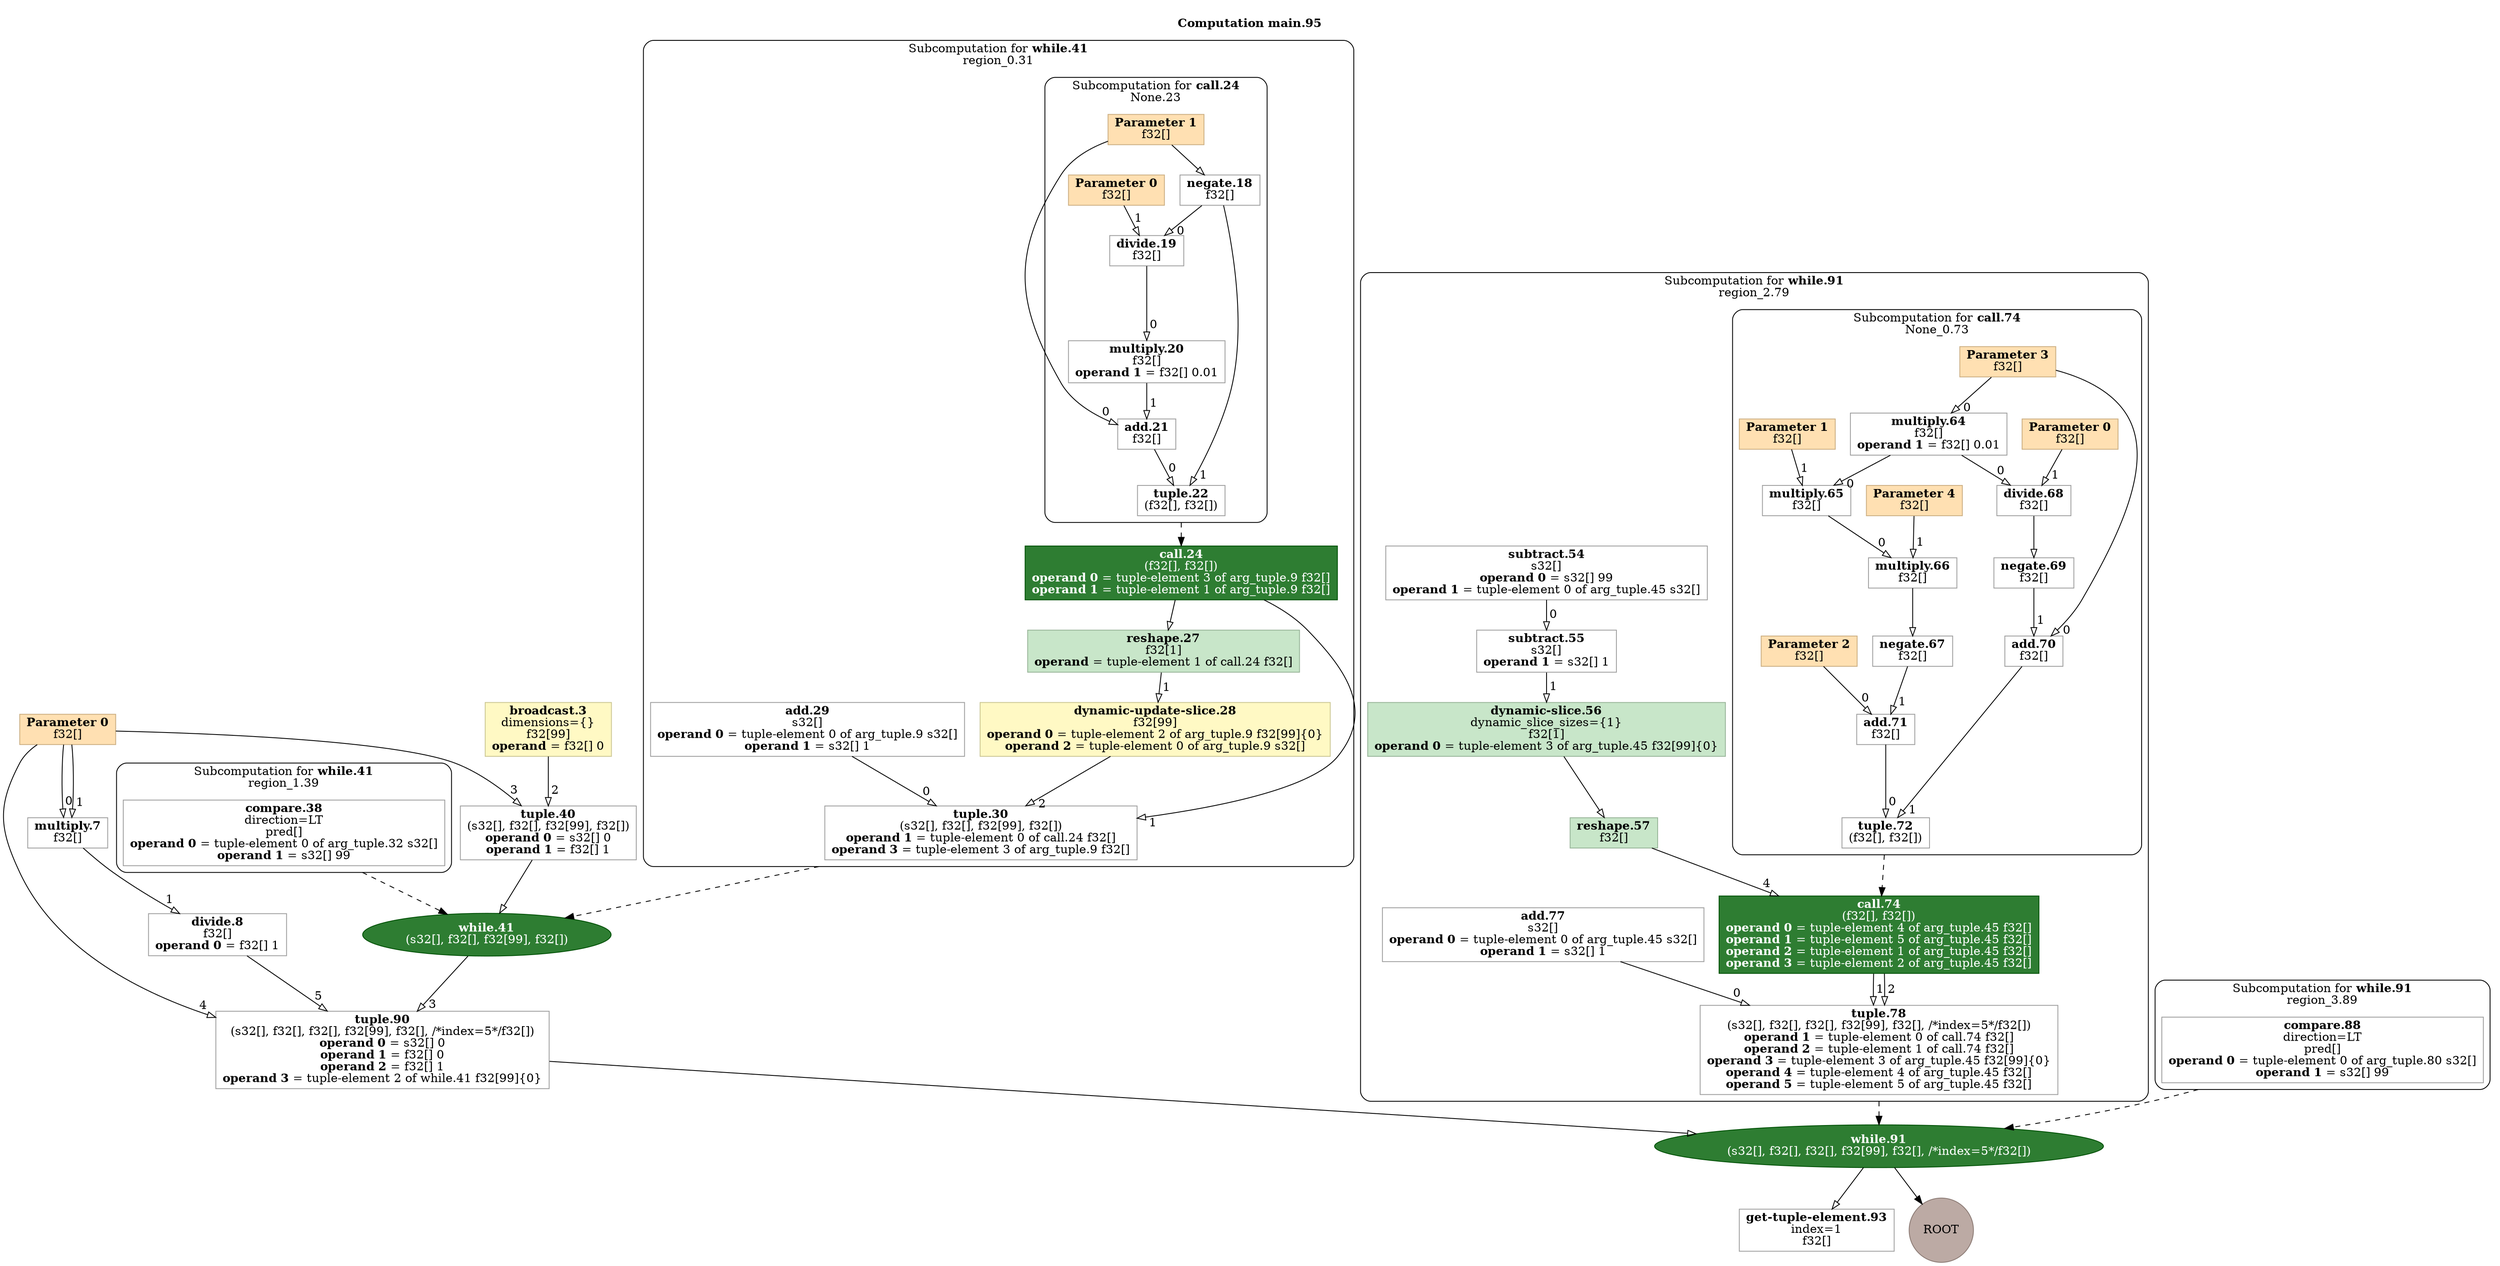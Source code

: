 digraph G {
rankdir = TB;
compound = true;
label = <<b><br/>Computation main.95</b>>;
labelloc = t;
// Disable the tooltip.  Interestingly, "" doesn't work!
tooltip = " ";
// DOT graphs accept a stylesheet as a URI.  So naturally, an inline
// stylesheet is a data URI!
stylesheet=<
  data:text/css,
  @import url(https://fonts.googleapis.com/css?family=Roboto:400,700);
  svg text {
    font-family: 'Roboto';
    font-size: 12px;
  }

    %23node43:hover ~ %23edge53 text { fill: %231976d2; }
  %23node43:hover ~ %23edge53 path { stroke: %231976d2; stroke-width: .2em; }
  %23node43:hover ~ %23edge53 polygon { fill: %231976d2; stroke: %231976d2; stroke-width: .2em; }

  %23node45:hover ~ %23edge53 text { fill: %23d32f2f; }
  %23node45:hover ~ %23edge53 path { stroke: %23d32f2f; stroke-width: .2em; }
  %23node45:hover ~ %23edge53 polygon { fill: %23d32f2f; stroke: %23d32f2f; stroke-width: .2em; }

  %23node43:hover ~ %23edge52 text { fill: %231976d2; }
  %23node43:hover ~ %23edge52 path { stroke: %231976d2; stroke-width: .2em; }
  %23node43:hover ~ %23edge52 polygon { fill: %231976d2; stroke: %231976d2; stroke-width: .2em; }

  %23node44:hover ~ %23edge52 text { fill: %23d32f2f; }
  %23node44:hover ~ %23edge52 path { stroke: %23d32f2f; stroke-width: .2em; }
  %23node44:hover ~ %23edge52 polygon { fill: %23d32f2f; stroke: %23d32f2f; stroke-width: .2em; }

  %23node42:hover ~ %23edge50 text { fill: %231976d2; }
  %23node42:hover ~ %23edge50 path { stroke: %231976d2; stroke-width: .2em; }
  %23node42:hover ~ %23edge50 polygon { fill: %231976d2; stroke: %231976d2; stroke-width: .2em; }

  %23node43:hover ~ %23edge50 text { fill: %23d32f2f; }
  %23node43:hover ~ %23edge50 path { stroke: %23d32f2f; stroke-width: .2em; }
  %23node43:hover ~ %23edge50 polygon { fill: %23d32f2f; stroke: %23d32f2f; stroke-width: .2em; }

  %23node40:hover ~ %23edge47 text { fill: %231976d2; }
  %23node40:hover ~ %23edge47 path { stroke: %231976d2; stroke-width: .2em; }
  %23node40:hover ~ %23edge47 polygon { fill: %231976d2; stroke: %231976d2; stroke-width: .2em; }

  %23node41:hover ~ %23edge47 text { fill: %23d32f2f; }
  %23node41:hover ~ %23edge47 path { stroke: %23d32f2f; stroke-width: .2em; }
  %23node41:hover ~ %23edge47 polygon { fill: %23d32f2f; stroke: %23d32f2f; stroke-width: .2em; }

  %23node24:hover ~ %23edge46 text { fill: %231976d2; }
  %23node24:hover ~ %23edge46 path { stroke: %231976d2; stroke-width: .2em; }
  %23node24:hover ~ %23edge46 polygon { fill: %231976d2; stroke: %231976d2; stroke-width: .2em; }

  %23node39:hover ~ %23edge46 text { fill: %23d32f2f; }
  %23node39:hover ~ %23edge46 path { stroke: %23d32f2f; stroke-width: .2em; }
  %23node39:hover ~ %23edge46 polygon { fill: %23d32f2f; stroke: %23d32f2f; stroke-width: .2em; }

  %23node27:hover ~ %23edge42 text { fill: %231976d2; }
  %23node27:hover ~ %23edge42 path { stroke: %231976d2; stroke-width: .2em; }
  %23node27:hover ~ %23edge42 polygon { fill: %231976d2; stroke: %231976d2; stroke-width: .2em; }

  %23node37:hover ~ %23edge42 text { fill: %23d32f2f; }
  %23node37:hover ~ %23edge42 path { stroke: %23d32f2f; stroke-width: .2em; }
  %23node37:hover ~ %23edge42 polygon { fill: %23d32f2f; stroke: %23d32f2f; stroke-width: .2em; }

  %23node35:hover ~ %23edge41 text { fill: %231976d2; }
  %23node35:hover ~ %23edge41 path { stroke: %231976d2; stroke-width: .2em; }
  %23node35:hover ~ %23edge41 polygon { fill: %231976d2; stroke: %231976d2; stroke-width: .2em; }

  %23node36:hover ~ %23edge41 text { fill: %23d32f2f; }
  %23node36:hover ~ %23edge41 path { stroke: %23d32f2f; stroke-width: .2em; }
  %23node36:hover ~ %23edge41 polygon { fill: %23d32f2f; stroke: %23d32f2f; stroke-width: .2em; }

  %23node34:hover ~ %23edge39 text { fill: %231976d2; }
  %23node34:hover ~ %23edge39 path { stroke: %231976d2; stroke-width: .2em; }
  %23node34:hover ~ %23edge39 polygon { fill: %231976d2; stroke: %231976d2; stroke-width: .2em; }

  %23node35:hover ~ %23edge39 text { fill: %23d32f2f; }
  %23node35:hover ~ %23edge39 path { stroke: %23d32f2f; stroke-width: .2em; }
  %23node35:hover ~ %23edge39 polygon { fill: %23d32f2f; stroke: %23d32f2f; stroke-width: .2em; }

  %23node25:hover ~ %23edge38 text { fill: %231976d2; }
  %23node25:hover ~ %23edge38 path { stroke: %231976d2; stroke-width: .2em; }
  %23node25:hover ~ %23edge38 polygon { fill: %231976d2; stroke: %231976d2; stroke-width: .2em; }

  %23node34:hover ~ %23edge38 text { fill: %23d32f2f; }
  %23node34:hover ~ %23edge38 path { stroke: %23d32f2f; stroke-width: .2em; }
  %23node34:hover ~ %23edge38 polygon { fill: %23d32f2f; stroke: %23d32f2f; stroke-width: .2em; }

  %23node30:hover ~ %23edge37 text { fill: %231976d2; }
  %23node30:hover ~ %23edge37 path { stroke: %231976d2; stroke-width: .2em; }
  %23node30:hover ~ %23edge37 polygon { fill: %231976d2; stroke: %231976d2; stroke-width: .2em; }

  %23node34:hover ~ %23edge37 text { fill: %23d32f2f; }
  %23node34:hover ~ %23edge37 path { stroke: %23d32f2f; stroke-width: .2em; }
  %23node34:hover ~ %23edge37 polygon { fill: %23d32f2f; stroke: %23d32f2f; stroke-width: .2em; }

  %23node31:hover ~ %23edge34 text { fill: %231976d2; }
  %23node31:hover ~ %23edge34 path { stroke: %231976d2; stroke-width: .2em; }
  %23node31:hover ~ %23edge34 polygon { fill: %231976d2; stroke: %231976d2; stroke-width: .2em; }

  %23node32:hover ~ %23edge34 text { fill: %23d32f2f; }
  %23node32:hover ~ %23edge34 path { stroke: %23d32f2f; stroke-width: .2em; }
  %23node32:hover ~ %23edge34 polygon { fill: %23d32f2f; stroke: %23d32f2f; stroke-width: .2em; }

  %23node26:hover ~ %23edge33 text { fill: %231976d2; }
  %23node26:hover ~ %23edge33 path { stroke: %231976d2; stroke-width: .2em; }
  %23node26:hover ~ %23edge33 polygon { fill: %231976d2; stroke: %231976d2; stroke-width: .2em; }

  %23node31:hover ~ %23edge33 text { fill: %23d32f2f; }
  %23node31:hover ~ %23edge33 path { stroke: %23d32f2f; stroke-width: .2em; }
  %23node31:hover ~ %23edge33 polygon { fill: %23d32f2f; stroke: %23d32f2f; stroke-width: .2em; }

  %23node30:hover ~ %23edge32 text { fill: %231976d2; }
  %23node30:hover ~ %23edge32 path { stroke: %231976d2; stroke-width: .2em; }
  %23node30:hover ~ %23edge32 polygon { fill: %231976d2; stroke: %231976d2; stroke-width: .2em; }

  %23node31:hover ~ %23edge32 text { fill: %23d32f2f; }
  %23node31:hover ~ %23edge32 path { stroke: %23d32f2f; stroke-width: .2em; }
  %23node31:hover ~ %23edge32 polygon { fill: %23d32f2f; stroke: %23d32f2f; stroke-width: .2em; }

  %23node36:hover ~ %23edge45 text { fill: %231976d2; }
  %23node36:hover ~ %23edge45 path { stroke: %231976d2; stroke-width: .2em; }
  %23node36:hover ~ %23edge45 polygon { fill: %231976d2; stroke: %231976d2; stroke-width: .2em; }

  %23node38:hover ~ %23edge45 text { fill: %23d32f2f; }
  %23node38:hover ~ %23edge45 path { stroke: %23d32f2f; stroke-width: .2em; }
  %23node38:hover ~ %23edge45 polygon { fill: %23d32f2f; stroke: %23d32f2f; stroke-width: .2em; }

  %23node37:hover ~ %23edge44 text { fill: %231976d2; }
  %23node37:hover ~ %23edge44 path { stroke: %231976d2; stroke-width: .2em; }
  %23node37:hover ~ %23edge44 polygon { fill: %231976d2; stroke: %231976d2; stroke-width: .2em; }

  %23node38:hover ~ %23edge44 text { fill: %23d32f2f; }
  %23node38:hover ~ %23edge44 path { stroke: %23d32f2f; stroke-width: .2em; }
  %23node38:hover ~ %23edge44 polygon { fill: %23d32f2f; stroke: %23d32f2f; stroke-width: .2em; }

  %23node28:hover ~ %23edge31 text { fill: %231976d2; }
  %23node28:hover ~ %23edge31 path { stroke: %231976d2; stroke-width: .2em; }
  %23node28:hover ~ %23edge31 polygon { fill: %231976d2; stroke: %231976d2; stroke-width: .2em; }

  %23node30:hover ~ %23edge31 text { fill: %23d32f2f; }
  %23node30:hover ~ %23edge31 path { stroke: %23d32f2f; stroke-width: .2em; }
  %23node30:hover ~ %23edge31 polygon { fill: %23d32f2f; stroke: %23d32f2f; stroke-width: .2em; }

  %23node38:hover ~ %23edge30 text { fill: %231976d2; }
  %23node38:hover ~ %23edge30 path { stroke: %231976d2; stroke-width: .2em; }
  %23node38:hover ~ %23edge30 polygon { fill: %231976d2; stroke: %231976d2; stroke-width: .2em; }

  %23node39:hover ~ %23edge30 text { fill: %23d32f2f; }
  %23node39:hover ~ %23edge30 path { stroke: %23d32f2f; stroke-width: .2em; }
  %23node39:hover ~ %23edge30 polygon { fill: %23d32f2f; stroke: %23d32f2f; stroke-width: .2em; }

  %23node10:hover ~ %23edge13 text { fill: %231976d2; }
  %23node10:hover ~ %23edge13 path { stroke: %231976d2; stroke-width: .2em; }
  %23node10:hover ~ %23edge13 polygon { fill: %231976d2; stroke: %231976d2; stroke-width: .2em; }

  %23node11:hover ~ %23edge13 text { fill: %23d32f2f; }
  %23node11:hover ~ %23edge13 path { stroke: %23d32f2f; stroke-width: .2em; }
  %23node11:hover ~ %23edge13 polygon { fill: %23d32f2f; stroke: %23d32f2f; stroke-width: .2em; }

  %23node7:hover ~ %23edge12 text { fill: %231976d2; }
  %23node7:hover ~ %23edge12 path { stroke: %231976d2; stroke-width: .2em; }
  %23node7:hover ~ %23edge12 polygon { fill: %231976d2; stroke: %231976d2; stroke-width: .2em; }

  %23node11:hover ~ %23edge12 text { fill: %23d32f2f; }
  %23node11:hover ~ %23edge12 path { stroke: %23d32f2f; stroke-width: .2em; }
  %23node11:hover ~ %23edge12 polygon { fill: %23d32f2f; stroke: %23d32f2f; stroke-width: .2em; }

  %23node33:hover ~ %23edge43 text { fill: %231976d2; }
  %23node33:hover ~ %23edge43 path { stroke: %231976d2; stroke-width: .2em; }
  %23node33:hover ~ %23edge43 polygon { fill: %231976d2; stroke: %231976d2; stroke-width: .2em; }

  %23node37:hover ~ %23edge43 text { fill: %23d32f2f; }
  %23node37:hover ~ %23edge43 path { stroke: %23d32f2f; stroke-width: .2em; }
  %23node37:hover ~ %23edge43 polygon { fill: %23d32f2f; stroke: %23d32f2f; stroke-width: .2em; }

  %23node8:hover ~ %23edge15 text { fill: %231976d2; }
  %23node8:hover ~ %23edge15 path { stroke: %231976d2; stroke-width: .2em; }
  %23node8:hover ~ %23edge15 polygon { fill: %231976d2; stroke: %231976d2; stroke-width: .2em; }

  %23node12:hover ~ %23edge15 text { fill: %23d32f2f; }
  %23node12:hover ~ %23edge15 path { stroke: %23d32f2f; stroke-width: .2em; }
  %23node12:hover ~ %23edge15 polygon { fill: %23d32f2f; stroke: %23d32f2f; stroke-width: .2em; }

  %23node8:hover ~ %23edge9 text { fill: %231976d2; }
  %23node8:hover ~ %23edge9 path { stroke: %231976d2; stroke-width: .2em; }
  %23node8:hover ~ %23edge9 polygon { fill: %231976d2; stroke: %231976d2; stroke-width: .2em; }

  %23node9:hover ~ %23edge9 text { fill: %23d32f2f; }
  %23node9:hover ~ %23edge9 path { stroke: %23d32f2f; stroke-width: .2em; }
  %23node9:hover ~ %23edge9 polygon { fill: %23d32f2f; stroke: %23d32f2f; stroke-width: .2em; }

  %23node11:hover ~ %23edge14 text { fill: %231976d2; }
  %23node11:hover ~ %23edge14 path { stroke: %231976d2; stroke-width: .2em; }
  %23node11:hover ~ %23edge14 polygon { fill: %231976d2; stroke: %231976d2; stroke-width: .2em; }

  %23node12:hover ~ %23edge14 text { fill: %23d32f2f; }
  %23node12:hover ~ %23edge14 path { stroke: %23d32f2f; stroke-width: .2em; }
  %23node12:hover ~ %23edge14 polygon { fill: %23d32f2f; stroke: %23d32f2f; stroke-width: .2em; }

  %23node5:hover ~ %23edge22 text { fill: %231976d2; }
  %23node5:hover ~ %23edge22 path { stroke: %231976d2; stroke-width: .2em; }
  %23node5:hover ~ %23edge22 polygon { fill: %231976d2; stroke: %231976d2; stroke-width: .2em; }

  %23node19:hover ~ %23edge22 text { fill: %23d32f2f; }
  %23node19:hover ~ %23edge22 path { stroke: %23d32f2f; stroke-width: .2em; }
  %23node19:hover ~ %23edge22 polygon { fill: %23d32f2f; stroke: %23d32f2f; stroke-width: .2em; }

  %23node6:hover ~ %23edge10 text { fill: %231976d2; }
  %23node6:hover ~ %23edge10 path { stroke: %231976d2; stroke-width: .2em; }
  %23node6:hover ~ %23edge10 polygon { fill: %231976d2; stroke: %231976d2; stroke-width: .2em; }

  %23node9:hover ~ %23edge10 text { fill: %23d32f2f; }
  %23node9:hover ~ %23edge10 path { stroke: %23d32f2f; stroke-width: .2em; }
  %23node9:hover ~ %23edge10 polygon { fill: %23d32f2f; stroke: %23d32f2f; stroke-width: .2em; }

  %23node29:hover ~ %23edge35 text { fill: %231976d2; }
  %23node29:hover ~ %23edge35 path { stroke: %231976d2; stroke-width: .2em; }
  %23node29:hover ~ %23edge35 polygon { fill: %231976d2; stroke: %231976d2; stroke-width: .2em; }

  %23node32:hover ~ %23edge35 text { fill: %23d32f2f; }
  %23node32:hover ~ %23edge35 path { stroke: %23d32f2f; stroke-width: .2em; }
  %23node32:hover ~ %23edge35 polygon { fill: %23d32f2f; stroke: %23d32f2f; stroke-width: .2em; }

  %23node12:hover ~ %23edge7 text { fill: %231976d2; }
  %23node12:hover ~ %23edge7 path { stroke: %231976d2; stroke-width: .2em; }
  %23node12:hover ~ %23edge7 polygon { fill: %231976d2; stroke: %231976d2; stroke-width: .2em; }

  %23node13:hover ~ %23edge7 text { fill: %23d32f2f; }
  %23node13:hover ~ %23edge7 path { stroke: %23d32f2f; stroke-width: .2em; }
  %23node13:hover ~ %23edge7 polygon { fill: %23d32f2f; stroke: %23d32f2f; stroke-width: .2em; }

  %23node21:hover ~ %23edge27 text { fill: %231976d2; }
  %23node21:hover ~ %23edge27 path { stroke: %231976d2; stroke-width: .2em; }
  %23node21:hover ~ %23edge27 polygon { fill: %231976d2; stroke: %231976d2; stroke-width: .2em; }

  %23node22:hover ~ %23edge27 text { fill: %23d32f2f; }
  %23node22:hover ~ %23edge27 path { stroke: %23d32f2f; stroke-width: .2em; }
  %23node22:hover ~ %23edge27 polygon { fill: %23d32f2f; stroke: %23d32f2f; stroke-width: .2em; }

  %23node17:hover ~ %23edge6 text { fill: %231976d2; }
  %23node17:hover ~ %23edge6 path { stroke: %231976d2; stroke-width: .2em; }
  %23node17:hover ~ %23edge6 polygon { fill: %231976d2; stroke: %231976d2; stroke-width: .2em; }

  %23node19:hover ~ %23edge6 text { fill: %23d32f2f; }
  %23node19:hover ~ %23edge6 path { stroke: %23d32f2f; stroke-width: .2em; }
  %23node19:hover ~ %23edge6 polygon { fill: %23d32f2f; stroke: %23d32f2f; stroke-width: .2em; }

  %23node1:hover ~ %23edge5 text { fill: %231976d2; }
  %23node1:hover ~ %23edge5 path { stroke: %231976d2; stroke-width: .2em; }
  %23node1:hover ~ %23edge5 polygon { fill: %231976d2; stroke: %231976d2; stroke-width: .2em; }

  %23node5:hover ~ %23edge5 text { fill: %23d32f2f; }
  %23node5:hover ~ %23edge5 path { stroke: %23d32f2f; stroke-width: .2em; }
  %23node5:hover ~ %23edge5 polygon { fill: %23d32f2f; stroke: %23d32f2f; stroke-width: .2em; }

  %23node9:hover ~ %23edge11 text { fill: %231976d2; }
  %23node9:hover ~ %23edge11 path { stroke: %231976d2; stroke-width: .2em; }
  %23node9:hover ~ %23edge11 polygon { fill: %231976d2; stroke: %231976d2; stroke-width: .2em; }

  %23node10:hover ~ %23edge11 text { fill: %23d32f2f; }
  %23node10:hover ~ %23edge11 path { stroke: %23d32f2f; stroke-width: .2em; }
  %23node10:hover ~ %23edge11 polygon { fill: %23d32f2f; stroke: %23d32f2f; stroke-width: .2em; }

  %23node15:hover ~ %23edge20 text { fill: %231976d2; }
  %23node15:hover ~ %23edge20 path { stroke: %231976d2; stroke-width: .2em; }
  %23node15:hover ~ %23edge20 polygon { fill: %231976d2; stroke: %231976d2; stroke-width: .2em; }

  %23node17:hover ~ %23edge20 text { fill: %23d32f2f; }
  %23node17:hover ~ %23edge20 path { stroke: %23d32f2f; stroke-width: .2em; }
  %23node17:hover ~ %23edge20 polygon { fill: %23d32f2f; stroke: %23d32f2f; stroke-width: .2em; }

  %23node2:hover ~ %23edge4 text { fill: %231976d2; }
  %23node2:hover ~ %23edge4 path { stroke: %231976d2; stroke-width: .2em; }
  %23node2:hover ~ %23edge4 polygon { fill: %231976d2; stroke: %231976d2; stroke-width: .2em; }

  %23node5:hover ~ %23edge4 text { fill: %23d32f2f; }
  %23node5:hover ~ %23edge4 path { stroke: %23d32f2f; stroke-width: .2em; }
  %23node5:hover ~ %23edge4 polygon { fill: %23d32f2f; stroke: %23d32f2f; stroke-width: .2em; }

  %23node7:hover ~ %23edge8 text { fill: %231976d2; }
  %23node7:hover ~ %23edge8 path { stroke: %231976d2; stroke-width: .2em; }
  %23node7:hover ~ %23edge8 polygon { fill: %231976d2; stroke: %231976d2; stroke-width: .2em; }

  %23node8:hover ~ %23edge8 text { fill: %23d32f2f; }
  %23node8:hover ~ %23edge8 path { stroke: %23d32f2f; stroke-width: .2em; }
  %23node8:hover ~ %23edge8 polygon { fill: %23d32f2f; stroke: %23d32f2f; stroke-width: .2em; }

  %23node41:hover ~ %23edge26 text { fill: %231976d2; }
  %23node41:hover ~ %23edge26 path { stroke: %231976d2; stroke-width: .2em; }
  %23node41:hover ~ %23edge26 polygon { fill: %231976d2; stroke: %231976d2; stroke-width: .2em; }

  %23node43:hover ~ %23edge26 text { fill: %23d32f2f; }
  %23node43:hover ~ %23edge26 path { stroke: %23d32f2f; stroke-width: .2em; }
  %23node43:hover ~ %23edge26 polygon { fill: %23d32f2f; stroke: %23d32f2f; stroke-width: .2em; }

  %23node13:hover ~ %23edge16 text { fill: %231976d2; }
  %23node13:hover ~ %23edge16 path { stroke: %231976d2; stroke-width: .2em; }
  %23node13:hover ~ %23edge16 polygon { fill: %231976d2; stroke: %231976d2; stroke-width: .2em; }

  %23node14:hover ~ %23edge16 text { fill: %23d32f2f; }
  %23node14:hover ~ %23edge16 path { stroke: %23d32f2f; stroke-width: .2em; }
  %23node14:hover ~ %23edge16 polygon { fill: %23d32f2f; stroke: %23d32f2f; stroke-width: .2em; }

  %23node23:hover ~ %23edge29 text { fill: %231976d2; }
  %23node23:hover ~ %23edge29 path { stroke: %231976d2; stroke-width: .2em; }
  %23node23:hover ~ %23edge29 polygon { fill: %231976d2; stroke: %231976d2; stroke-width: .2em; }

  %23node24:hover ~ %23edge29 text { fill: %23d32f2f; }
  %23node24:hover ~ %23edge29 path { stroke: %23d32f2f; stroke-width: .2em; }
  %23node24:hover ~ %23edge29 polygon { fill: %23d32f2f; stroke: %23d32f2f; stroke-width: .2em; }

  %23node32:hover ~ %23edge36 text { fill: %231976d2; }
  %23node32:hover ~ %23edge36 path { stroke: %231976d2; stroke-width: .2em; }
  %23node32:hover ~ %23edge36 polygon { fill: %231976d2; stroke: %231976d2; stroke-width: .2em; }

  %23node33:hover ~ %23edge36 text { fill: %23d32f2f; }
  %23node33:hover ~ %23edge36 path { stroke: %23d32f2f; stroke-width: .2em; }
  %23node33:hover ~ %23edge36 polygon { fill: %23d32f2f; stroke: %23d32f2f; stroke-width: .2em; }

  %23node14:hover ~ %23edge17 text { fill: %231976d2; }
  %23node14:hover ~ %23edge17 path { stroke: %231976d2; stroke-width: .2em; }
  %23node14:hover ~ %23edge17 polygon { fill: %231976d2; stroke: %231976d2; stroke-width: .2em; }

  %23node15:hover ~ %23edge17 text { fill: %23d32f2f; }
  %23node15:hover ~ %23edge17 path { stroke: %23d32f2f; stroke-width: .2em; }
  %23node15:hover ~ %23edge17 polygon { fill: %23d32f2f; stroke: %23d32f2f; stroke-width: .2em; }

  %23node13:hover ~ %23edge19 text { fill: %231976d2; }
  %23node13:hover ~ %23edge19 path { stroke: %231976d2; stroke-width: .2em; }
  %23node13:hover ~ %23edge19 polygon { fill: %231976d2; stroke: %231976d2; stroke-width: .2em; }

  %23node17:hover ~ %23edge19 text { fill: %23d32f2f; }
  %23node17:hover ~ %23edge19 path { stroke: %23d32f2f; stroke-width: .2em; }
  %23node17:hover ~ %23edge19 polygon { fill: %23d32f2f; stroke: %23d32f2f; stroke-width: .2em; }

  %23node39:hover ~ %23edge49 text { fill: %231976d2; }
  %23node39:hover ~ %23edge49 path { stroke: %231976d2; stroke-width: .2em; }
  %23node39:hover ~ %23edge49 polygon { fill: %231976d2; stroke: %231976d2; stroke-width: .2em; }

  %23node41:hover ~ %23edge49 text { fill: %23d32f2f; }
  %23node41:hover ~ %23edge49 path { stroke: %23d32f2f; stroke-width: .2em; }
  %23node41:hover ~ %23edge49 polygon { fill: %23d32f2f; stroke: %23d32f2f; stroke-width: .2em; }

  %23node39:hover ~ %23edge48 text { fill: %231976d2; }
  %23node39:hover ~ %23edge48 path { stroke: %231976d2; stroke-width: .2em; }
  %23node39:hover ~ %23edge48 polygon { fill: %231976d2; stroke: %231976d2; stroke-width: .2em; }

  %23node41:hover ~ %23edge48 text { fill: %23d32f2f; }
  %23node41:hover ~ %23edge48 path { stroke: %23d32f2f; stroke-width: .2em; }
  %23node41:hover ~ %23edge48 polygon { fill: %23d32f2f; stroke: %23d32f2f; stroke-width: .2em; }

  %23node28:hover ~ %23edge40 text { fill: %231976d2; }
  %23node28:hover ~ %23edge40 path { stroke: %231976d2; stroke-width: .2em; }
  %23node28:hover ~ %23edge40 polygon { fill: %231976d2; stroke: %231976d2; stroke-width: .2em; }

  %23node36:hover ~ %23edge40 text { fill: %23d32f2f; }
  %23node36:hover ~ %23edge40 path { stroke: %23d32f2f; stroke-width: .2em; }
  %23node36:hover ~ %23edge40 polygon { fill: %23d32f2f; stroke: %23d32f2f; stroke-width: .2em; }

  %23node4:hover ~ %23edge25 text { fill: %231976d2; }
  %23node4:hover ~ %23edge25 path { stroke: %231976d2; stroke-width: .2em; }
  %23node4:hover ~ %23edge25 polygon { fill: %231976d2; stroke: %231976d2; stroke-width: .2em; }

  %23node20:hover ~ %23edge25 text { fill: %23d32f2f; }
  %23node20:hover ~ %23edge25 path { stroke: %23d32f2f; stroke-width: .2em; }
  %23node20:hover ~ %23edge25 polygon { fill: %23d32f2f; stroke: %23d32f2f; stroke-width: .2em; }

  %23node16:hover ~ %23edge18 text { fill: %231976d2; }
  %23node16:hover ~ %23edge18 path { stroke: %231976d2; stroke-width: .2em; }
  %23node16:hover ~ %23edge18 polygon { fill: %231976d2; stroke: %231976d2; stroke-width: .2em; }

  %23node17:hover ~ %23edge18 text { fill: %23d32f2f; }
  %23node17:hover ~ %23edge18 path { stroke: %23d32f2f; stroke-width: .2em; }
  %23node17:hover ~ %23edge18 polygon { fill: %23d32f2f; stroke: %23d32f2f; stroke-width: .2em; }

  %23node1:hover ~ %23edge2 text { fill: %231976d2; }
  %23node1:hover ~ %23edge2 path { stroke: %231976d2; stroke-width: .2em; }
  %23node1:hover ~ %23edge2 polygon { fill: %231976d2; stroke: %231976d2; stroke-width: .2em; }

  %23node3:hover ~ %23edge2 text { fill: %23d32f2f; }
  %23node3:hover ~ %23edge2 path { stroke: %23d32f2f; stroke-width: .2em; }
  %23node3:hover ~ %23edge2 polygon { fill: %23d32f2f; stroke: %23d32f2f; stroke-width: .2em; }

  %23node1:hover ~ %23edge1 text { fill: %231976d2; }
  %23node1:hover ~ %23edge1 path { stroke: %231976d2; stroke-width: .2em; }
  %23node1:hover ~ %23edge1 polygon { fill: %231976d2; stroke: %231976d2; stroke-width: .2em; }

  %23node3:hover ~ %23edge1 text { fill: %23d32f2f; }
  %23node3:hover ~ %23edge1 path { stroke: %23d32f2f; stroke-width: .2em; }
  %23node3:hover ~ %23edge1 polygon { fill: %23d32f2f; stroke: %23d32f2f; stroke-width: .2em; }

  %23node3:hover ~ %23edge3 text { fill: %231976d2; }
  %23node3:hover ~ %23edge3 path { stroke: %231976d2; stroke-width: .2em; }
  %23node3:hover ~ %23edge3 polygon { fill: %231976d2; stroke: %231976d2; stroke-width: .2em; }

  %23node4:hover ~ %23edge3 text { fill: %23d32f2f; }
  %23node4:hover ~ %23edge3 path { stroke: %23d32f2f; stroke-width: .2em; }
  %23node4:hover ~ %23edge3 polygon { fill: %23d32f2f; stroke: %23d32f2f; stroke-width: .2em; }

  %23node19:hover ~ %23edge23 text { fill: %231976d2; }
  %23node19:hover ~ %23edge23 path { stroke: %231976d2; stroke-width: .2em; }
  %23node19:hover ~ %23edge23 polygon { fill: %231976d2; stroke: %231976d2; stroke-width: .2em; }

  %23node20:hover ~ %23edge23 text { fill: %23d32f2f; }
  %23node20:hover ~ %23edge23 path { stroke: %23d32f2f; stroke-width: .2em; }
  %23node20:hover ~ %23edge23 polygon { fill: %23d32f2f; stroke: %23d32f2f; stroke-width: .2em; }

  %23node1:hover ~ %23edge24 text { fill: %231976d2; }
  %23node1:hover ~ %23edge24 path { stroke: %231976d2; stroke-width: .2em; }
  %23node1:hover ~ %23edge24 polygon { fill: %231976d2; stroke: %231976d2; stroke-width: .2em; }

  %23node20:hover ~ %23edge24 text { fill: %23d32f2f; }
  %23node20:hover ~ %23edge24 path { stroke: %23d32f2f; stroke-width: .2em; }
  %23node20:hover ~ %23edge24 polygon { fill: %23d32f2f; stroke: %23d32f2f; stroke-width: .2em; }

  %23node20:hover ~ %23edge51 text { fill: %231976d2; }
  %23node20:hover ~ %23edge51 path { stroke: %231976d2; stroke-width: .2em; }
  %23node20:hover ~ %23edge51 polygon { fill: %231976d2; stroke: %231976d2; stroke-width: .2em; }

  %23node43:hover ~ %23edge51 text { fill: %23d32f2f; }
  %23node43:hover ~ %23edge51 path { stroke: %23d32f2f; stroke-width: .2em; }
  %23node43:hover ~ %23edge51 polygon { fill: %23d32f2f; stroke: %23d32f2f; stroke-width: .2em; }

  %23node18:hover ~ %23edge21 text { fill: %231976d2; }
  %23node18:hover ~ %23edge21 path { stroke: %231976d2; stroke-width: .2em; }
  %23node18:hover ~ %23edge21 polygon { fill: %231976d2; stroke: %231976d2; stroke-width: .2em; }

  %23node19:hover ~ %23edge21 text { fill: %23d32f2f; }
  %23node19:hover ~ %23edge21 path { stroke: %23d32f2f; stroke-width: .2em; }
  %23node19:hover ~ %23edge21 polygon { fill: %23d32f2f; stroke: %23d32f2f; stroke-width: .2em; }

  %23node22:hover ~ %23edge28 text { fill: %231976d2; }
  %23node22:hover ~ %23edge28 path { stroke: %231976d2; stroke-width: .2em; }
  %23node22:hover ~ %23edge28 polygon { fill: %231976d2; stroke: %231976d2; stroke-width: .2em; }

  %23node23:hover ~ %23edge28 text { fill: %23d32f2f; }
  %23node23:hover ~ %23edge28 path { stroke: %23d32f2f; stroke-width: .2em; }
  %23node23:hover ~ %23edge28 polygon { fill: %23d32f2f; stroke: %23d32f2f; stroke-width: .2em; }

>

971379104 [label=<<b>Parameter 0</b><br/>f32[]>, shape=rect, tooltip="x", style="filled", fontcolor="black", color="#cbae82", fillcolor="#ffe0b2"];
969146624 [label=<<b>broadcast.3</b><br/>dimensions={}<br/>f32[99]<br/><b>operand</b> = f32[] 0>, shape=rect, tooltip="", style="filled", fontcolor="black", color="#cbc693", fillcolor="#fff9c4"];
971491984 [label=<<b>multiply.7</b><br/>f32[]>, shape=rect, tooltip="jit(&lt;lambda&gt;)/jit(main)/mul
source: /tmp/ipykernel_73165/1213653836.py:9
/tmp/ipykernel_73165/1213653836.py:dydt:9:9
/tmp/ipykernel_73165/1311716472.py:forward_pass_explicit_Euler.<locals>._integrate:15:17
/tmp/ipykernel_73165/1311716472.py:forward_pass_explicit_Euler.<locals>._forward_pass:22:10
/tmp/ipykernel_73165/1311716472.py:forward_pass_explicit_Euler:27:9
/tmp/ipykernel_73165/2370764730.py:<lambda>:2:20
/tmp/ipykernel_73165/2835298322.py:viz_computational_graph:24:8
/tmp/ipykernel_73165/4151909682.py:<module>:1
<frozen runpy>:_run_code:88:4
<frozen runpy>:_run_module_as_main:198:11", style="filled", fontcolor="black", color="#9e9e9e", fillcolor="white"];
971515408 [label=<<b>divide.8</b><br/>f32[]<br/><b>operand 0</b> = f32[] 1>, shape=rect, tooltip="jit(&lt;lambda&gt;)/jit(main)/div
source: /tmp/ipykernel_73165/1213653836.py:9
/tmp/ipykernel_73165/1213653836.py:dydt:9:9
/tmp/ipykernel_73165/1311716472.py:forward_pass_explicit_Euler.<locals>._integrate:15:17
/tmp/ipykernel_73165/1311716472.py:forward_pass_explicit_Euler.<locals>._forward_pass:22:10
/tmp/ipykernel_73165/1311716472.py:forward_pass_explicit_Euler:27:9
/tmp/ipykernel_73165/2370764730.py:<lambda>:2:20
/tmp/ipykernel_73165/2835298322.py:viz_computational_graph:24:8
/tmp/ipykernel_73165/4151909682.py:<module>:1
<frozen runpy>:_run_code:88:4
<frozen runpy>:_run_module_as_main:198:11", style="filled", fontcolor="black", color="#9e9e9e", fillcolor="white"];
971519056 [label=<<b>tuple.40</b><br/>(s32[], f32[], f32[99], f32[])<br/><b>operand 0</b> = s32[] 0<br/><b>operand 1</b> = f32[] 1>, shape=rect, tooltip="jit(&lt;lambda&gt;)/jit(main)/while
source: /tmp/ipykernel_73165/1311716472.py:22
/tmp/ipykernel_73165/1311716472.py:forward_pass_explicit_Euler.<locals>._forward_pass:22:10
/tmp/ipykernel_73165/1311716472.py:forward_pass_explicit_Euler:27:9
/tmp/ipykernel_73165/2370764730.py:<lambda>:2:20
/tmp/ipykernel_73165/2835298322.py:viz_computational_graph:24:8
/tmp/ipykernel_73165/4151909682.py:<module>:1
<frozen runpy>:_run_code:88:4
<frozen runpy>:_run_module_as_main:198:11", style="filled", fontcolor="black", color="#9e9e9e", fillcolor="white"];
subgraph cluster_971502144 {
style=rounded; color=black;
label = <Subcomputation for <b>while.41</b><br/>region_0.31>;
labelloc = t;
tooltip = " ";
subgraph cluster_971248704 {
style=rounded; color=black;
label = <Subcomputation for <b>call.24</b><br/>None.23>;
labelloc = t;
tooltip = " ";
969995104 [label=<<b>Parameter 0</b><br/>f32[]>, shape=rect, tooltip="jit(&lt;lambda&gt;)/jit(main)/jvp(while)/body/closed_call", style="filled", fontcolor="black", color="#cbae82", fillcolor="#ffe0b2"];
971506192 [label=<<b>Parameter 1</b><br/>f32[]>, shape=rect, tooltip="jit(&lt;lambda&gt;)/jit(main)/jvp(while)/body/closed_call", style="filled", fontcolor="black", color="#cbae82", fillcolor="#ffe0b2"];
971522928 [label=<<b>negate.18</b><br/>f32[]>, shape=rect, tooltip="jit(&lt;lambda&gt;)/jit(main)/jvp(while)/body/neg
source: /tmp/ipykernel_73165/1213653836.py:9
/tmp/ipykernel_73165/1213653836.py:dydt:9:9
/tmp/ipykernel_73165/1311716472.py:forward_pass_explicit_Euler.<locals>._integrate:15:17
/tmp/ipykernel_73165/1311716472.py:forward_pass_explicit_Euler.<locals>._forward_pass:22:10
/tmp/ipykernel_73165/1311716472.py:forward_pass_explicit_Euler:27:9
/tmp/ipykernel_73165/2370764730.py:<lambda>:2:20
/tmp/ipykernel_73165/2835298322.py:viz_computational_graph:24:8
/tmp/ipykernel_73165/4151909682.py:<module>:1
<frozen runpy>:_run_code:88:4
<frozen runpy>:_run_module_as_main:198:11", style="filled", fontcolor="black", color="#9e9e9e", fillcolor="white"];
971540240 [label=<<b>divide.19</b><br/>f32[]>, shape=rect, tooltip="jit(&lt;lambda&gt;)/jit(main)/jvp(while)/body/div
source: /tmp/ipykernel_73165/1213653836.py:9
/tmp/ipykernel_73165/1213653836.py:dydt:9:9
/tmp/ipykernel_73165/1311716472.py:forward_pass_explicit_Euler.<locals>._integrate:15:17
/tmp/ipykernel_73165/1311716472.py:forward_pass_explicit_Euler.<locals>._forward_pass:22:10
/tmp/ipykernel_73165/1311716472.py:forward_pass_explicit_Euler:27:9
/tmp/ipykernel_73165/2370764730.py:<lambda>:2:20
/tmp/ipykernel_73165/2835298322.py:viz_computational_graph:24:8
/tmp/ipykernel_73165/4151909682.py:<module>:1
<frozen runpy>:_run_code:88:4
<frozen runpy>:_run_module_as_main:198:11", style="filled", fontcolor="black", color="#9e9e9e", fillcolor="white"];
971545200 [label=<<b>multiply.20</b><br/>f32[]<br/><b>operand 1</b> = f32[] 0.01>, shape=rect, tooltip="jit(&lt;lambda&gt;)/jit(main)/jvp(while)/body/mul
source: /tmp/ipykernel_73165/1311716472.py:15
/tmp/ipykernel_73165/1311716472.py:forward_pass_explicit_Euler.<locals>._integrate:15:17
/tmp/ipykernel_73165/1311716472.py:forward_pass_explicit_Euler.<locals>._forward_pass:22:10
/tmp/ipykernel_73165/1311716472.py:forward_pass_explicit_Euler:27:9
/tmp/ipykernel_73165/2370764730.py:<lambda>:2:20
/tmp/ipykernel_73165/2835298322.py:viz_computational_graph:24:8
/tmp/ipykernel_73165/4151909682.py:<module>:1
<frozen runpy>:_run_code:88:4
<frozen runpy>:_run_module_as_main:198:11", style="filled", fontcolor="black", color="#9e9e9e", fillcolor="white"];
971543584 [label=<<b>add.21</b><br/>f32[]>, shape=rect, tooltip="jit(&lt;lambda&gt;)/jit(main)/jvp(while)/body/add
source: /tmp/ipykernel_73165/1311716472.py:15
/tmp/ipykernel_73165/1311716472.py:forward_pass_explicit_Euler.<locals>._integrate:15:11
/tmp/ipykernel_73165/1311716472.py:forward_pass_explicit_Euler.<locals>._forward_pass:22:10
/tmp/ipykernel_73165/1311716472.py:forward_pass_explicit_Euler:27:9
/tmp/ipykernel_73165/2370764730.py:<lambda>:2:20
/tmp/ipykernel_73165/2835298322.py:viz_computational_graph:24:8
/tmp/ipykernel_73165/4151909682.py:<module>:1
<frozen runpy>:_run_code:88:4
<frozen runpy>:_run_module_as_main:198:11", style="filled", fontcolor="black", color="#9e9e9e", fillcolor="white"];
970319616 [label=<<b>tuple.22</b><br/>(f32[], f32[])>, shape=rect, tooltip="", style="filled", fontcolor="black", color="#9e9e9e", fillcolor="white"];

}  // cluster_971248704

969153168 [label=<<b>call.24</b><br/>(f32[], f32[])<br/><b>operand 0</b> = tuple-element 3 of arg_tuple.9 f32[]<br/><b>operand 1</b> = tuple-element 1 of arg_tuple.9 f32[]>, shape=rect, tooltip="", style="filled", fontcolor="white", color="#005005", fillcolor="#2e7d32"];
970792896 [label=<<b>reshape.27</b><br/>f32[1]<br/><b>operand</b> = tuple-element 1 of call.24 f32[]>, shape=rect, tooltip="jit(&lt;lambda&gt;)/jit(main)/jvp(while)/body/broadcast_in_dim
source: /tmp/ipykernel_73165/1311716472.py:22
/tmp/ipykernel_73165/1311716472.py:forward_pass_explicit_Euler.<locals>._forward_pass:22:10
/tmp/ipykernel_73165/1311716472.py:forward_pass_explicit_Euler:27:9
/tmp/ipykernel_73165/2370764730.py:<lambda>:2:20
/tmp/ipykernel_73165/2835298322.py:viz_computational_graph:24:8
/tmp/ipykernel_73165/4151909682.py:<module>:1
<frozen runpy>:_run_code:88:4
<frozen runpy>:_run_module_as_main:198:11", style="filled", fontcolor="black", color="#97b498", fillcolor="#c8e6c9"];
970317344 [label=<<b>dynamic-update-slice.28</b><br/>f32[99]<br/><b>operand 0</b> = tuple-element 2 of arg_tuple.9 f32[99]{0}<br/><b>operand 2</b> = tuple-element 0 of arg_tuple.9 s32[]>, shape=rect, tooltip="jit(&lt;lambda&gt;)/jit(main)/jvp(while)/body/dynamic_update_slice
source: /tmp/ipykernel_73165/1311716472.py:22
/tmp/ipykernel_73165/1311716472.py:forward_pass_explicit_Euler.<locals>._forward_pass:22:10
/tmp/ipykernel_73165/1311716472.py:forward_pass_explicit_Euler:27:9
/tmp/ipykernel_73165/2370764730.py:<lambda>:2:20
/tmp/ipykernel_73165/2835298322.py:viz_computational_graph:24:8
/tmp/ipykernel_73165/4151909682.py:<module>:1
<frozen runpy>:_run_code:88:4
<frozen runpy>:_run_module_as_main:198:11", style="filled", fontcolor="black", color="#cbc693", fillcolor="#fff9c4"];
970477456 [label=<<b>add.29</b><br/>s32[]<br/><b>operand 0</b> = tuple-element 0 of arg_tuple.9 s32[]<br/><b>operand 1</b> = s32[] 1>, shape=rect, tooltip="jit(&lt;lambda&gt;)/jit(main)/jvp(while)/body/add
source: /tmp/ipykernel_73165/1311716472.py:22
/tmp/ipykernel_73165/1311716472.py:forward_pass_explicit_Euler.<locals>._forward_pass:22:10
/tmp/ipykernel_73165/1311716472.py:forward_pass_explicit_Euler:27:9
/tmp/ipykernel_73165/2370764730.py:<lambda>:2:20
/tmp/ipykernel_73165/2835298322.py:viz_computational_graph:24:8
/tmp/ipykernel_73165/4151909682.py:<module>:1
<frozen runpy>:_run_code:88:4
<frozen runpy>:_run_module_as_main:198:11", style="filled", fontcolor="black", color="#9e9e9e", fillcolor="white"];
971455216 [label=<<b>tuple.30</b><br/>(s32[], f32[], f32[99], f32[])<br/><b>operand 1</b> = tuple-element 0 of call.24 f32[]<br/><b>operand 3</b> = tuple-element 3 of arg_tuple.9 f32[]>, shape=rect, tooltip="", style="filled", fontcolor="black", color="#9e9e9e", fillcolor="white"];

}  // cluster_971502144

subgraph cluster_971530032 {
style=rounded; color=black;
label = <Subcomputation for <b>while.41</b><br/>region_1.39>;
labelloc = t;
tooltip = " ";
971018304 [label=<<b>compare.38</b><br/>direction=LT<br/>pred[]<br/><b>operand 0</b> = tuple-element 0 of arg_tuple.32 s32[]<br/><b>operand 1</b> = s32[] 99>, shape=rect, tooltip="jit(&lt;lambda&gt;)/jit(main)/jvp(while)/cond/lt
source: /tmp/ipykernel_73165/1311716472.py:22
/tmp/ipykernel_73165/1311716472.py:forward_pass_explicit_Euler.<locals>._forward_pass:22:10
/tmp/ipykernel_73165/1311716472.py:forward_pass_explicit_Euler:27:9
/tmp/ipykernel_73165/2370764730.py:<lambda>:2:20
/tmp/ipykernel_73165/2835298322.py:viz_computational_graph:24:8
/tmp/ipykernel_73165/4151909682.py:<module>:1
<frozen runpy>:_run_code:88:4
<frozen runpy>:_run_module_as_main:198:11", style="filled", fontcolor="black", color="#9e9e9e", fillcolor="white"];

}  // cluster_971530032

971519584 [label=<<b>while.41</b><br/>(s32[], f32[], f32[99], f32[])>, shape=ellipse, tooltip="jit(&lt;lambda&gt;)/jit(main)/while
source: /tmp/ipykernel_73165/1311716472.py:22
/tmp/ipykernel_73165/1311716472.py:forward_pass_explicit_Euler.<locals>._forward_pass:22:10
/tmp/ipykernel_73165/1311716472.py:forward_pass_explicit_Euler:27:9
/tmp/ipykernel_73165/2370764730.py:<lambda>:2:20
/tmp/ipykernel_73165/2835298322.py:viz_computational_graph:24:8
/tmp/ipykernel_73165/4151909682.py:<module>:1
<frozen runpy>:_run_code:88:4
<frozen runpy>:_run_module_as_main:198:11", style="filled", fontcolor="white", color="#005005", fillcolor="#2e7d32"];
971516528 [label=<<b>tuple.90</b><br/>(s32[], f32[], f32[], f32[99], f32[], /*index=5*/f32[])<br/><b>operand 0</b> = s32[] 0<br/><b>operand 1</b> = f32[] 0<br/><b>operand 2</b> = f32[] 1<br/><b>operand 3</b> = tuple-element 2 of while.41 f32[99]{0}>, shape=rect, tooltip="jit(&lt;lambda&gt;)/jit(main)/while
source: /tmp/ipykernel_73165/1311716472.py:22
/tmp/ipykernel_73165/1311716472.py:forward_pass_explicit_Euler.<locals>._forward_pass:22:10
/tmp/ipykernel_73165/1311716472.py:forward_pass_explicit_Euler:27:9
/tmp/ipykernel_73165/2370764730.py:<lambda>:2:20
/tmp/ipykernel_73165/2835298322.py:viz_computational_graph:24:8
/tmp/ipykernel_73165/4151909682.py:<module>:1
<frozen runpy>:_run_code:88:4
<frozen runpy>:_run_module_as_main:198:11", style="filled", fontcolor="black", color="#9e9e9e", fillcolor="white"];
subgraph cluster_971510512 {
style=rounded; color=black;
label = <Subcomputation for <b>while.91</b><br/>region_2.79>;
labelloc = t;
tooltip = " ";
971004224 [label=<<b>subtract.54</b><br/>s32[]<br/><b>operand 0</b> = s32[] 99<br/><b>operand 1</b> = tuple-element 0 of arg_tuple.45 s32[]>, shape=rect, tooltip="jit(&lt;lambda&gt;)/jit(main)/transpose(jvp(while))/body/sub
source: /tmp/ipykernel_73165/1311716472.py:22
/tmp/ipykernel_73165/1311716472.py:forward_pass_explicit_Euler.<locals>._forward_pass:22:10
/tmp/ipykernel_73165/1311716472.py:forward_pass_explicit_Euler:27:9
/tmp/ipykernel_73165/2370764730.py:<lambda>:2:20
/tmp/ipykernel_73165/2835298322.py:viz_computational_graph:24:8
/tmp/ipykernel_73165/4151909682.py:<module>:1
<frozen runpy>:_run_code:88:4
<frozen runpy>:_run_module_as_main:198:11", style="filled", fontcolor="black", color="#9e9e9e", fillcolor="white"];
971485856 [label=<<b>subtract.55</b><br/>s32[]<br/><b>operand 1</b> = s32[] 1>, shape=rect, tooltip="jit(&lt;lambda&gt;)/jit(main)/transpose(jvp(while))/body/sub
source: /tmp/ipykernel_73165/1311716472.py:22
/tmp/ipykernel_73165/1311716472.py:forward_pass_explicit_Euler.<locals>._forward_pass:22:10
/tmp/ipykernel_73165/1311716472.py:forward_pass_explicit_Euler:27:9
/tmp/ipykernel_73165/2370764730.py:<lambda>:2:20
/tmp/ipykernel_73165/2835298322.py:viz_computational_graph:24:8
/tmp/ipykernel_73165/4151909682.py:<module>:1
<frozen runpy>:_run_code:88:4
<frozen runpy>:_run_module_as_main:198:11", style="filled", fontcolor="black", color="#9e9e9e", fillcolor="white"];
969153728 [label=<<b>dynamic-slice.56</b><br/>dynamic_slice_sizes={1}<br/>f32[1]<br/><b>operand 0</b> = tuple-element 3 of arg_tuple.45 f32[99]{0}>, shape=rect, tooltip="jit(&lt;lambda&gt;)/jit(main)/transpose(jvp(while))/body/dynamic_slice
source: /tmp/ipykernel_73165/1311716472.py:22
/tmp/ipykernel_73165/1311716472.py:forward_pass_explicit_Euler.<locals>._forward_pass:22:10
/tmp/ipykernel_73165/1311716472.py:forward_pass_explicit_Euler:27:9
/tmp/ipykernel_73165/2370764730.py:<lambda>:2:20
/tmp/ipykernel_73165/2835298322.py:viz_computational_graph:24:8
/tmp/ipykernel_73165/4151909682.py:<module>:1
<frozen runpy>:_run_code:88:4
<frozen runpy>:_run_module_as_main:198:11", style="filled", fontcolor="black", color="#97b498", fillcolor="#c8e6c9"];
971411360 [label=<<b>reshape.57</b><br/>f32[]>, shape=rect, tooltip="jit(&lt;lambda&gt;)/jit(main)/transpose(jvp(while))/body/squeeze
source: /tmp/ipykernel_73165/1311716472.py:22
/tmp/ipykernel_73165/1311716472.py:forward_pass_explicit_Euler.<locals>._forward_pass:22:10
/tmp/ipykernel_73165/1311716472.py:forward_pass_explicit_Euler:27:9
/tmp/ipykernel_73165/2370764730.py:<lambda>:2:20
/tmp/ipykernel_73165/2835298322.py:viz_computational_graph:24:8
/tmp/ipykernel_73165/4151909682.py:<module>:1
<frozen runpy>:_run_code:88:4
<frozen runpy>:_run_module_as_main:198:11", style="filled", fontcolor="black", color="#97b498", fillcolor="#c8e6c9"];
subgraph cluster_971448352 {
style=rounded; color=black;
label = <Subcomputation for <b>call.74</b><br/>None_0.73>;
labelloc = t;
tooltip = " ";
971432784 [label=<<b>Parameter 0</b><br/>f32[]>, shape=rect, tooltip="jit(&lt;lambda&gt;)/jit(main)/transpose(jvp(while))/body/closed_call", style="filled", fontcolor="black", color="#cbae82", fillcolor="#ffe0b2"];
964290864 [label=<<b>Parameter 1</b><br/>f32[]>, shape=rect, tooltip="jit(&lt;lambda&gt;)/jit(main)/transpose(jvp(while))/body/closed_call", style="filled", fontcolor="black", color="#cbae82", fillcolor="#ffe0b2"];
968434784 [label=<<b>Parameter 2</b><br/>f32[]>, shape=rect, tooltip="jit(&lt;lambda&gt;)/jit(main)/transpose(jvp(while))/body/closed_call", style="filled", fontcolor="black", color="#cbae82", fillcolor="#ffe0b2"];
970156112 [label=<<b>Parameter 3</b><br/>f32[]>, shape=rect, tooltip="jit(&lt;lambda&gt;)/jit(main)/transpose(jvp(while))/body/closed_call", style="filled", fontcolor="black", color="#cbae82", fillcolor="#ffe0b2"];
971385760 [label=<<b>Parameter 4</b><br/>f32[]>, shape=rect, tooltip="jit(&lt;lambda&gt;)/jit(main)/transpose(jvp(while))/body/closed_call", style="filled", fontcolor="black", color="#cbae82", fillcolor="#ffe0b2"];
971474240 [label=<<b>multiply.64</b><br/>f32[]<br/><b>operand 1</b> = f32[] 0.01>, shape=rect, tooltip="jit(&lt;lambda&gt;)/jit(main)/transpose(jvp(while))/body/mul
source: /tmp/ipykernel_73165/1311716472.py:15
/tmp/ipykernel_73165/1311716472.py:forward_pass_explicit_Euler.<locals>._integrate:15:17
/tmp/ipykernel_73165/1311716472.py:forward_pass_explicit_Euler.<locals>._forward_pass:22:10
/tmp/ipykernel_73165/1311716472.py:forward_pass_explicit_Euler:27:9
/tmp/ipykernel_73165/2370764730.py:<lambda>:2:20
/tmp/ipykernel_73165/2835298322.py:viz_computational_graph:24:8
/tmp/ipykernel_73165/4151909682.py:<module>:1
<frozen runpy>:_run_code:88:4
<frozen runpy>:_run_module_as_main:198:11", style="filled", fontcolor="black", color="#9e9e9e", fillcolor="white"];
971431136 [label=<<b>multiply.65</b><br/>f32[]>, shape=rect, tooltip="jit(&lt;lambda&gt;)/jit(main)/transpose(jvp(while))/body/mul
source: /tmp/ipykernel_73165/1213653836.py:9
/tmp/ipykernel_73165/1213653836.py:dydt:9:9
/tmp/ipykernel_73165/1311716472.py:forward_pass_explicit_Euler.<locals>._integrate:15:17
/tmp/ipykernel_73165/1311716472.py:forward_pass_explicit_Euler.<locals>._forward_pass:22:10
/tmp/ipykernel_73165/1311716472.py:forward_pass_explicit_Euler:27:9
/tmp/ipykernel_73165/2370764730.py:<lambda>:2:20
/tmp/ipykernel_73165/2835298322.py:viz_computational_graph:24:8
/tmp/ipykernel_73165/4151909682.py:<module>:1
<frozen runpy>:_run_code:88:4
<frozen runpy>:_run_module_as_main:198:11", style="filled", fontcolor="black", color="#9e9e9e", fillcolor="white"];
971523456 [label=<<b>multiply.66</b><br/>f32[]>, shape=rect, tooltip="jit(&lt;lambda&gt;)/jit(main)/transpose(jvp(while))/body/mul
source: /tmp/ipykernel_73165/1213653836.py:9
/tmp/ipykernel_73165/1213653836.py:dydt:9:9
/tmp/ipykernel_73165/1311716472.py:forward_pass_explicit_Euler.<locals>._integrate:15:17
/tmp/ipykernel_73165/1311716472.py:forward_pass_explicit_Euler.<locals>._forward_pass:22:10
/tmp/ipykernel_73165/1311716472.py:forward_pass_explicit_Euler:27:9
/tmp/ipykernel_73165/2370764730.py:<lambda>:2:20
/tmp/ipykernel_73165/2835298322.py:viz_computational_graph:24:8
/tmp/ipykernel_73165/4151909682.py:<module>:1
<frozen runpy>:_run_code:88:4
<frozen runpy>:_run_module_as_main:198:11", style="filled", fontcolor="black", color="#9e9e9e", fillcolor="white"];
971397776 [label=<<b>negate.67</b><br/>f32[]>, shape=rect, tooltip="jit(&lt;lambda&gt;)/jit(main)/transpose(jvp(while))/body/neg
source: /tmp/ipykernel_73165/1213653836.py:9
/tmp/ipykernel_73165/1213653836.py:dydt:9:9
/tmp/ipykernel_73165/1311716472.py:forward_pass_explicit_Euler.<locals>._integrate:15:17
/tmp/ipykernel_73165/1311716472.py:forward_pass_explicit_Euler.<locals>._forward_pass:22:10
/tmp/ipykernel_73165/1311716472.py:forward_pass_explicit_Euler:27:9
/tmp/ipykernel_73165/2370764730.py:<lambda>:2:20
/tmp/ipykernel_73165/2835298322.py:viz_computational_graph:24:8
/tmp/ipykernel_73165/4151909682.py:<module>:1
<frozen runpy>:_run_code:88:4
<frozen runpy>:_run_module_as_main:198:11", style="filled", fontcolor="black", color="#9e9e9e", fillcolor="white"];
970810176 [label=<<b>divide.68</b><br/>f32[]>, shape=rect, tooltip="jit(&lt;lambda&gt;)/jit(main)/transpose(jvp(while))/body/div
source: /tmp/ipykernel_73165/1213653836.py:9
/tmp/ipykernel_73165/1213653836.py:dydt:9:9
/tmp/ipykernel_73165/1311716472.py:forward_pass_explicit_Euler.<locals>._integrate:15:17
/tmp/ipykernel_73165/1311716472.py:forward_pass_explicit_Euler.<locals>._forward_pass:22:10
/tmp/ipykernel_73165/1311716472.py:forward_pass_explicit_Euler:27:9
/tmp/ipykernel_73165/2370764730.py:<lambda>:2:20
/tmp/ipykernel_73165/2835298322.py:viz_computational_graph:24:8
/tmp/ipykernel_73165/4151909682.py:<module>:1
<frozen runpy>:_run_code:88:4
<frozen runpy>:_run_module_as_main:198:11", style="filled", fontcolor="black", color="#9e9e9e", fillcolor="white"];
971020656 [label=<<b>negate.69</b><br/>f32[]>, shape=rect, tooltip="jit(&lt;lambda&gt;)/jit(main)/transpose(jvp(while))/body/neg
source: /tmp/ipykernel_73165/1213653836.py:9
/tmp/ipykernel_73165/1213653836.py:dydt:9:9
/tmp/ipykernel_73165/1311716472.py:forward_pass_explicit_Euler.<locals>._integrate:15:17
/tmp/ipykernel_73165/1311716472.py:forward_pass_explicit_Euler.<locals>._forward_pass:22:10
/tmp/ipykernel_73165/1311716472.py:forward_pass_explicit_Euler:27:9
/tmp/ipykernel_73165/2370764730.py:<lambda>:2:20
/tmp/ipykernel_73165/2835298322.py:viz_computational_graph:24:8
/tmp/ipykernel_73165/4151909682.py:<module>:1
<frozen runpy>:_run_code:88:4
<frozen runpy>:_run_module_as_main:198:11", style="filled", fontcolor="black", color="#9e9e9e", fillcolor="white"];
971501616 [label=<<b>add.70</b><br/>f32[]>, shape=rect, tooltip="jit(&lt;lambda&gt;)/jit(main)/transpose(jvp(while))/body/add_any
source: /tmp/ipykernel_73165/1213653836.py:9
/tmp/ipykernel_73165/1213653836.py:dydt:9:9
/tmp/ipykernel_73165/1311716472.py:forward_pass_explicit_Euler.<locals>._integrate:15:17
/tmp/ipykernel_73165/1311716472.py:forward_pass_explicit_Euler.<locals>._forward_pass:22:10
/tmp/ipykernel_73165/1311716472.py:forward_pass_explicit_Euler:27:9
/tmp/ipykernel_73165/2370764730.py:<lambda>:2:20
/tmp/ipykernel_73165/2835298322.py:viz_computational_graph:24:8
/tmp/ipykernel_73165/4151909682.py:<module>:1
<frozen runpy>:_run_code:88:4
<frozen runpy>:_run_module_as_main:198:11", style="filled", fontcolor="black", color="#9e9e9e", fillcolor="white"];
971580368 [label=<<b>add.71</b><br/>f32[]>, shape=rect, tooltip="jit(&lt;lambda&gt;)/jit(main)/transpose(jvp(while))/body/add_any
source: /tmp/ipykernel_73165/1311716472.py:22
/tmp/ipykernel_73165/1311716472.py:forward_pass_explicit_Euler.<locals>._forward_pass:22:10
/tmp/ipykernel_73165/1311716472.py:forward_pass_explicit_Euler:27:9
/tmp/ipykernel_73165/2370764730.py:<lambda>:2:20
/tmp/ipykernel_73165/2835298322.py:viz_computational_graph:24:8
/tmp/ipykernel_73165/4151909682.py:<module>:1
<frozen runpy>:_run_code:88:4
<frozen runpy>:_run_module_as_main:198:11", style="filled", fontcolor="black", color="#9e9e9e", fillcolor="white"];
970277008 [label=<<b>tuple.72</b><br/>(f32[], f32[])>, shape=rect, tooltip="", style="filled", fontcolor="black", color="#9e9e9e", fillcolor="white"];

}  // cluster_971448352

969147744 [label=<<b>call.74</b><br/>(f32[], f32[])<br/><b>operand 0</b> = tuple-element 4 of arg_tuple.45 f32[]<br/><b>operand 1</b> = tuple-element 5 of arg_tuple.45 f32[]<br/><b>operand 2</b> = tuple-element 1 of arg_tuple.45 f32[]<br/><b>operand 3</b> = tuple-element 2 of arg_tuple.45 f32[]>, shape=rect, tooltip="", style="filled", fontcolor="white", color="#005005", fillcolor="#2e7d32"];
971386880 [label=<<b>add.77</b><br/>s32[]<br/><b>operand 0</b> = tuple-element 0 of arg_tuple.45 s32[]<br/><b>operand 1</b> = s32[] 1>, shape=rect, tooltip="jit(&lt;lambda&gt;)/jit(main)/transpose(jvp(while))/body/add
source: /tmp/ipykernel_73165/1311716472.py:22
/tmp/ipykernel_73165/1311716472.py:forward_pass_explicit_Euler.<locals>._forward_pass:22:10
/tmp/ipykernel_73165/1311716472.py:forward_pass_explicit_Euler:27:9
/tmp/ipykernel_73165/2370764730.py:<lambda>:2:20
/tmp/ipykernel_73165/2835298322.py:viz_computational_graph:24:8
/tmp/ipykernel_73165/4151909682.py:<module>:1
<frozen runpy>:_run_code:88:4
<frozen runpy>:_run_module_as_main:198:11", style="filled", fontcolor="black", color="#9e9e9e", fillcolor="white"];
971014544 [label=<<b>tuple.78</b><br/>(s32[], f32[], f32[], f32[99], f32[], /*index=5*/f32[])<br/><b>operand 1</b> = tuple-element 0 of call.74 f32[]<br/><b>operand 2</b> = tuple-element 1 of call.74 f32[]<br/><b>operand 3</b> = tuple-element 3 of arg_tuple.45 f32[99]{0}<br/><b>operand 4</b> = tuple-element 4 of arg_tuple.45 f32[]<br/><b>operand 5</b> = tuple-element 5 of arg_tuple.45 f32[]>, shape=rect, tooltip="", style="filled", fontcolor="black", color="#9e9e9e", fillcolor="white"];

}  // cluster_971510512

subgraph cluster_971435408 {
style=rounded; color=black;
label = <Subcomputation for <b>while.91</b><br/>region_3.89>;
labelloc = t;
tooltip = " ";
971537440 [label=<<b>compare.88</b><br/>direction=LT<br/>pred[]<br/><b>operand 0</b> = tuple-element 0 of arg_tuple.80 s32[]<br/><b>operand 1</b> = s32[] 99>, shape=rect, tooltip="jit(&lt;lambda&gt;)/jit(main)/transpose(jvp(while))/cond/lt
source: /tmp/ipykernel_73165/1311716472.py:22
/tmp/ipykernel_73165/1311716472.py:forward_pass_explicit_Euler.<locals>._forward_pass:22:10
/tmp/ipykernel_73165/1311716472.py:forward_pass_explicit_Euler:27:9
/tmp/ipykernel_73165/2370764730.py:<lambda>:2:20
/tmp/ipykernel_73165/2835298322.py:viz_computational_graph:24:8
/tmp/ipykernel_73165/4151909682.py:<module>:1
<frozen runpy>:_run_code:88:4
<frozen runpy>:_run_module_as_main:198:11", style="filled", fontcolor="black", color="#9e9e9e", fillcolor="white"];

}  // cluster_971435408

970989872 [label=<<b>while.91</b><br/>(s32[], f32[], f32[], f32[99], f32[], /*index=5*/f32[])>, shape=ellipse, tooltip="jit(&lt;lambda&gt;)/jit(main)/while
source: /tmp/ipykernel_73165/1311716472.py:22
/tmp/ipykernel_73165/1311716472.py:forward_pass_explicit_Euler.<locals>._forward_pass:22:10
/tmp/ipykernel_73165/1311716472.py:forward_pass_explicit_Euler:27:9
/tmp/ipykernel_73165/2370764730.py:<lambda>:2:20
/tmp/ipykernel_73165/2835298322.py:viz_computational_graph:24:8
/tmp/ipykernel_73165/4151909682.py:<module>:1
<frozen runpy>:_run_code:88:4
<frozen runpy>:_run_module_as_main:198:11", style="filled", fontcolor="white", color="#005005", fillcolor="#2e7d32"];
971487584 [label=<<b>get-tuple-element.93</b><br/>index=1<br/>f32[]>, shape=rect, tooltip="jit(&lt;lambda&gt;)/jit(main)/while
source: /tmp/ipykernel_73165/1311716472.py:22
/tmp/ipykernel_73165/1311716472.py:forward_pass_explicit_Euler.<locals>._forward_pass:22:10
/tmp/ipykernel_73165/1311716472.py:forward_pass_explicit_Euler:27:9
/tmp/ipykernel_73165/2370764730.py:<lambda>:2:20
/tmp/ipykernel_73165/2835298322.py:viz_computational_graph:24:8
/tmp/ipykernel_73165/4151909682.py:<module>:1
<frozen runpy>:_run_code:88:4
<frozen runpy>:_run_module_as_main:198:11", style="filled", fontcolor="black", color="#9e9e9e", fillcolor="white"];
cluster_971014288 [label=<ROOT>, shape=circle, tooltip=" ", style="filled", fontcolor="black", color="#8c7b75", fillcolor="#bcaaa4"];
971379104 -> 971491984 [arrowhead=empty tooltip="Arg_0.1 -> multiply.7"  headlabel="0", labeldistance=2];
971379104 -> 971491984 [arrowhead=empty tooltip="Arg_0.1 -> multiply.7"  headlabel="1", labeldistance=2];
971491984 -> 971515408 [arrowhead=empty tooltip="multiply.7 -> divide.8"  headlabel="1", labeldistance=2];
969146624 -> 971519056 [arrowhead=empty tooltip="broadcast.3 -> tuple.40"  headlabel="2", labeldistance=2];
971379104 -> 971519056 [arrowhead=empty tooltip="Arg_0.1 -> tuple.40"  headlabel="3", labeldistance=2];
971455216 -> 971519584 [ltail="cluster_971502144", style="dashed" tooltip="region_0.31 -> while.41"];
970319616 -> 969153168 [ltail="cluster_971248704", style="dashed" tooltip="None.23 -> call.24"];
971506192 -> 971522928 [arrowhead=empty tooltip="Arg_1.16 -> negate.18" ];
971522928 -> 971540240 [arrowhead=empty tooltip="negate.18 -> divide.19"  headlabel="0", labeldistance=2];
969995104 -> 971540240 [arrowhead=empty tooltip="Arg_0.15 -> divide.19"  headlabel="1", labeldistance=2];
971540240 -> 971545200 [arrowhead=empty tooltip="divide.19 -> multiply.20"  headlabel="0", labeldistance=2];
971506192 -> 971543584 [arrowhead=empty tooltip="Arg_1.16 -> add.21"  headlabel="0", labeldistance=2];
971545200 -> 971543584 [arrowhead=empty tooltip="multiply.20 -> add.21"  headlabel="1", labeldistance=2];
971543584 -> 970319616 [arrowhead=empty tooltip="add.21 -> tuple.22"  headlabel="0", labeldistance=2];
971522928 -> 970319616 [arrowhead=empty tooltip="negate.18 -> tuple.22"  headlabel="1", labeldistance=2];
969153168 -> 970792896 [arrowhead=empty tooltip="call.24 -> reshape.27" ];
970792896 -> 970317344 [arrowhead=empty tooltip="reshape.27 -> dynamic-update-slice.28"  headlabel="1", labeldistance=2];
970477456 -> 971455216 [arrowhead=empty tooltip="add.29 -> tuple.30"  headlabel="0", labeldistance=2];
969153168 -> 971455216 [arrowhead=empty tooltip="call.24 -> tuple.30"  headlabel="1", labeldistance=2];
970317344 -> 971455216 [arrowhead=empty tooltip="dynamic-update-slice.28 -> tuple.30"  headlabel="2", labeldistance=2];
971018304 -> 971519584 [ltail="cluster_971530032", style="dashed" tooltip="region_1.39 -> while.41"];
971519056 -> 971519584 [arrowhead=empty tooltip="tuple.40 -> while.41" ];
971519584 -> 971516528 [arrowhead=empty tooltip="while.41 -> tuple.90"  headlabel="3", labeldistance=2];
971379104 -> 971516528 [arrowhead=empty tooltip="Arg_0.1 -> tuple.90"  headlabel="4", labeldistance=2];
971515408 -> 971516528 [arrowhead=empty tooltip="divide.8 -> tuple.90"  headlabel="5", labeldistance=2];
971014544 -> 970989872 [ltail="cluster_971510512", style="dashed" tooltip="region_2.79 -> while.91"];
971004224 -> 971485856 [arrowhead=empty tooltip="subtract.54 -> subtract.55"  headlabel="0", labeldistance=2];
971485856 -> 969153728 [arrowhead=empty tooltip="subtract.55 -> dynamic-slice.56"  headlabel="1", labeldistance=2];
969153728 -> 971411360 [arrowhead=empty tooltip="dynamic-slice.56 -> reshape.57" ];
970277008 -> 969147744 [ltail="cluster_971448352", style="dashed" tooltip="None_0.73 -> call.74"];
970156112 -> 971474240 [arrowhead=empty tooltip="Arg_3.61 -> multiply.64"  headlabel="0", labeldistance=2];
971474240 -> 971431136 [arrowhead=empty tooltip="multiply.64 -> multiply.65"  headlabel="0", labeldistance=2];
964290864 -> 971431136 [arrowhead=empty tooltip="Arg_1.59 -> multiply.65"  headlabel="1", labeldistance=2];
971431136 -> 971523456 [arrowhead=empty tooltip="multiply.65 -> multiply.66"  headlabel="0", labeldistance=2];
971385760 -> 971523456 [arrowhead=empty tooltip="Arg_4.62 -> multiply.66"  headlabel="1", labeldistance=2];
971523456 -> 971397776 [arrowhead=empty tooltip="multiply.66 -> negate.67" ];
971474240 -> 970810176 [arrowhead=empty tooltip="multiply.64 -> divide.68"  headlabel="0", labeldistance=2];
971432784 -> 970810176 [arrowhead=empty tooltip="Arg_0.58 -> divide.68"  headlabel="1", labeldistance=2];
970810176 -> 971020656 [arrowhead=empty tooltip="divide.68 -> negate.69" ];
970156112 -> 971501616 [arrowhead=empty tooltip="Arg_3.61 -> add.70"  headlabel="0", labeldistance=2];
971020656 -> 971501616 [arrowhead=empty tooltip="negate.69 -> add.70"  headlabel="1", labeldistance=2];
968434784 -> 971580368 [arrowhead=empty tooltip="Arg_2.60 -> add.71"  headlabel="0", labeldistance=2];
971397776 -> 971580368 [arrowhead=empty tooltip="negate.67 -> add.71"  headlabel="1", labeldistance=2];
971580368 -> 970277008 [arrowhead=empty tooltip="add.71 -> tuple.72"  headlabel="0", labeldistance=2];
971501616 -> 970277008 [arrowhead=empty tooltip="add.70 -> tuple.72"  headlabel="1", labeldistance=2];
971411360 -> 969147744 [arrowhead=empty tooltip="reshape.57 -> call.74"  headlabel="4", labeldistance=2];
971386880 -> 971014544 [arrowhead=empty tooltip="add.77 -> tuple.78"  headlabel="0", labeldistance=2];
969147744 -> 971014544 [arrowhead=empty tooltip="call.74 -> tuple.78"  headlabel="1", labeldistance=2];
969147744 -> 971014544 [arrowhead=empty tooltip="call.74 -> tuple.78"  headlabel="2", labeldistance=2];
971537440 -> 970989872 [ltail="cluster_971435408", style="dashed" tooltip="region_3.89 -> while.91"];
971516528 -> 970989872 [arrowhead=empty tooltip="tuple.90 -> while.91" ];
970989872 -> 971487584 [arrowhead=empty tooltip="while.91 -> get-tuple-element.93" ];
970989872 -> cluster_971014288 [tooltip=" "];
}